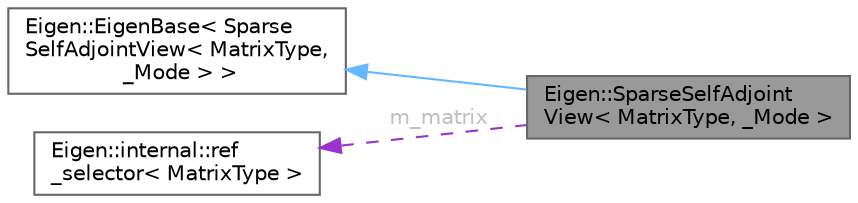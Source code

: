 digraph "Eigen::SparseSelfAdjointView&lt; MatrixType, _Mode &gt;"
{
 // LATEX_PDF_SIZE
  bgcolor="transparent";
  edge [fontname=Helvetica,fontsize=10,labelfontname=Helvetica,labelfontsize=10];
  node [fontname=Helvetica,fontsize=10,shape=box,height=0.2,width=0.4];
  rankdir="LR";
  Node1 [id="Node000001",label="Eigen::SparseSelfAdjoint\lView\< MatrixType, _Mode \>",height=0.2,width=0.4,color="gray40", fillcolor="grey60", style="filled", fontcolor="black",tooltip="Pseudo expression to manipulate a triangular sparse matrix as a selfadjoint matrix."];
  Node2 -> Node1 [id="edge3_Node000001_Node000002",dir="back",color="steelblue1",style="solid",tooltip=" "];
  Node2 [id="Node000002",label="Eigen::EigenBase\< Sparse\lSelfAdjointView\< MatrixType,\l _Mode \> \>",height=0.2,width=0.4,color="gray40", fillcolor="white", style="filled",URL="$struct_eigen_1_1_eigen_base.html",tooltip=" "];
  Node3 -> Node1 [id="edge4_Node000001_Node000003",dir="back",color="darkorchid3",style="dashed",tooltip=" ",label=" m_matrix",fontcolor="grey" ];
  Node3 [id="Node000003",label="Eigen::internal::ref\l_selector\< MatrixType \>",height=0.2,width=0.4,color="gray40", fillcolor="white", style="filled",URL="$struct_eigen_1_1internal_1_1ref__selector.html",tooltip=" "];
}
